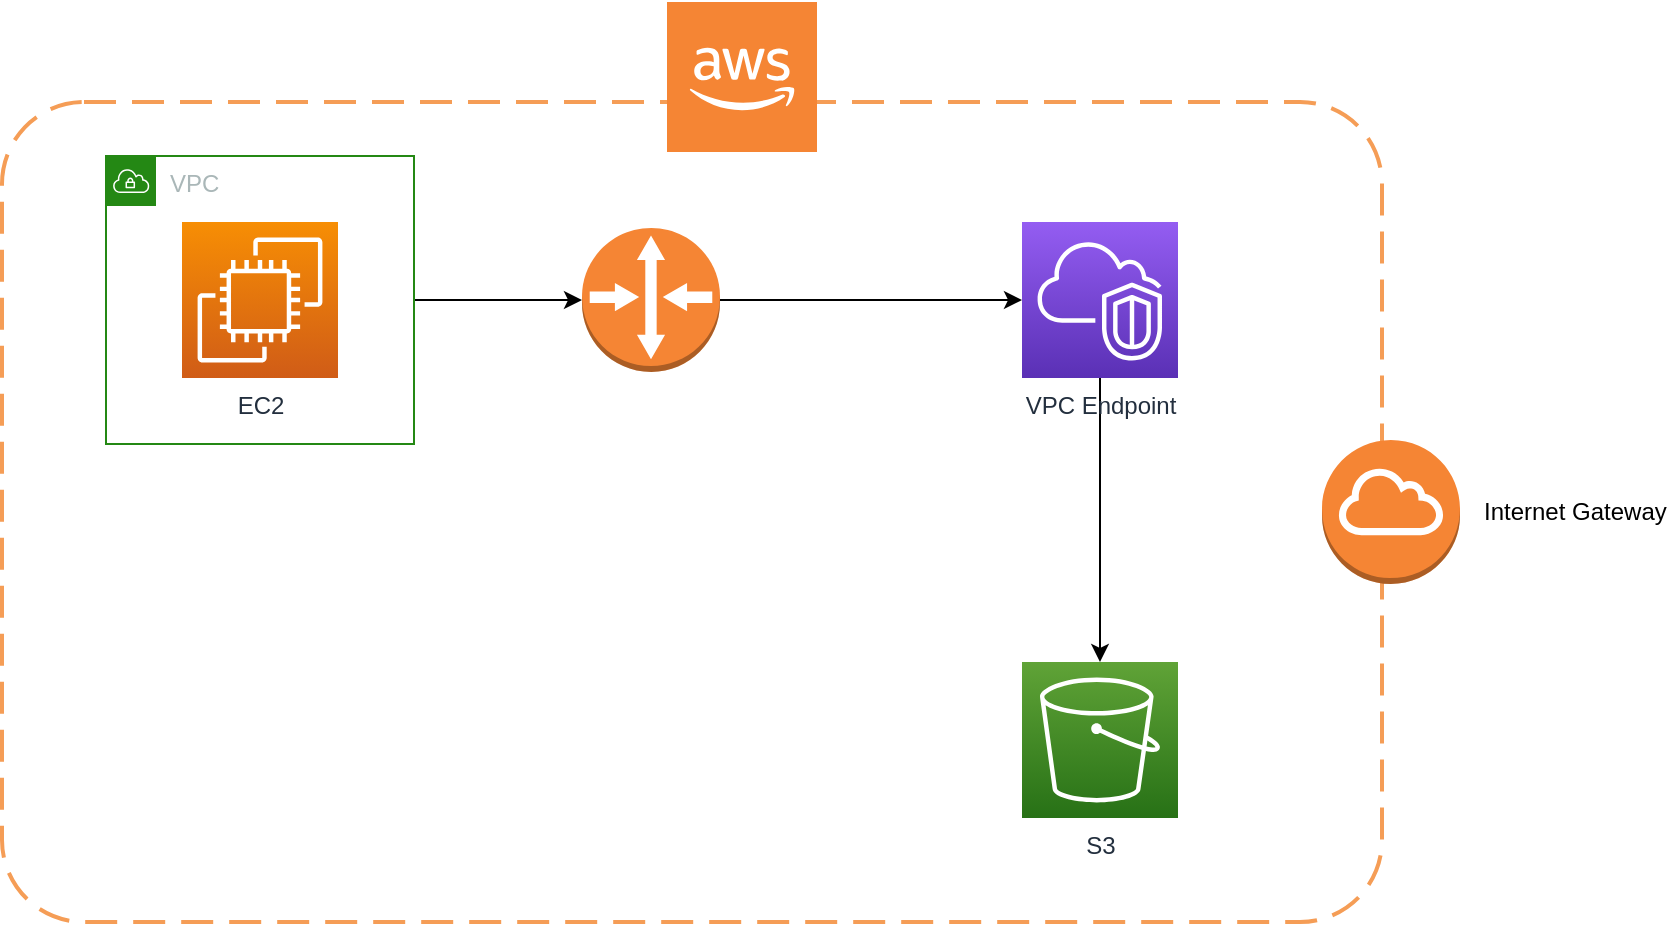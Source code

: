<mxfile version="21.2.8" type="device">
  <diagram name="Page-1" id="_UZl_EfV4ix5ZhXa6Rl7">
    <mxGraphModel dx="1098" dy="834" grid="1" gridSize="10" guides="1" tooltips="1" connect="1" arrows="1" fold="1" page="1" pageScale="1" pageWidth="850" pageHeight="1100" math="0" shadow="0">
      <root>
        <mxCell id="0" />
        <mxCell id="1" parent="0" />
        <mxCell id="kUtB4awKa2FdyR1kNwDj-9" value="" style="rounded=1;arcSize=10;dashed=1;strokeColor=#F59D56;fillColor=none;gradientColor=none;dashPattern=8 4;strokeWidth=2;" vertex="1" parent="1">
          <mxGeometry x="100" y="240" width="690" height="410" as="geometry" />
        </mxCell>
        <mxCell id="kUtB4awKa2FdyR1kNwDj-2" value="EC2" style="sketch=0;points=[[0,0,0],[0.25,0,0],[0.5,0,0],[0.75,0,0],[1,0,0],[0,1,0],[0.25,1,0],[0.5,1,0],[0.75,1,0],[1,1,0],[0,0.25,0],[0,0.5,0],[0,0.75,0],[1,0.25,0],[1,0.5,0],[1,0.75,0]];outlineConnect=0;fontColor=#232F3E;gradientColor=#F78E04;gradientDirection=north;fillColor=#D05C17;strokeColor=#ffffff;dashed=0;verticalLabelPosition=bottom;verticalAlign=top;align=center;html=1;fontSize=12;fontStyle=0;aspect=fixed;shape=mxgraph.aws4.resourceIcon;resIcon=mxgraph.aws4.ec2;" vertex="1" parent="1">
          <mxGeometry x="190" y="300" width="78" height="78" as="geometry" />
        </mxCell>
        <mxCell id="kUtB4awKa2FdyR1kNwDj-6" style="edgeStyle=orthogonalEdgeStyle;rounded=0;orthogonalLoop=1;jettySize=auto;html=1;" edge="1" parent="1" source="kUtB4awKa2FdyR1kNwDj-3" target="kUtB4awKa2FdyR1kNwDj-4">
          <mxGeometry relative="1" as="geometry" />
        </mxCell>
        <mxCell id="kUtB4awKa2FdyR1kNwDj-3" value="" style="outlineConnect=0;dashed=0;verticalLabelPosition=bottom;verticalAlign=top;align=center;html=1;shape=mxgraph.aws3.router;fillColor=#F58534;gradientColor=none;" vertex="1" parent="1">
          <mxGeometry x="390" y="303" width="69" height="72" as="geometry" />
        </mxCell>
        <mxCell id="kUtB4awKa2FdyR1kNwDj-8" style="edgeStyle=orthogonalEdgeStyle;rounded=0;orthogonalLoop=1;jettySize=auto;html=1;" edge="1" parent="1" source="kUtB4awKa2FdyR1kNwDj-4" target="kUtB4awKa2FdyR1kNwDj-7">
          <mxGeometry relative="1" as="geometry" />
        </mxCell>
        <mxCell id="kUtB4awKa2FdyR1kNwDj-4" value="VPC Endpoint" style="sketch=0;points=[[0,0,0],[0.25,0,0],[0.5,0,0],[0.75,0,0],[1,0,0],[0,1,0],[0.25,1,0],[0.5,1,0],[0.75,1,0],[1,1,0],[0,0.25,0],[0,0.5,0],[0,0.75,0],[1,0.25,0],[1,0.5,0],[1,0.75,0]];outlineConnect=0;fontColor=#232F3E;gradientColor=#945DF2;gradientDirection=north;fillColor=#5A30B5;strokeColor=#ffffff;dashed=0;verticalLabelPosition=bottom;verticalAlign=top;align=center;html=1;fontSize=12;fontStyle=0;aspect=fixed;shape=mxgraph.aws4.resourceIcon;resIcon=mxgraph.aws4.vpc;" vertex="1" parent="1">
          <mxGeometry x="610" y="300" width="78" height="78" as="geometry" />
        </mxCell>
        <mxCell id="kUtB4awKa2FdyR1kNwDj-7" value="S3" style="sketch=0;points=[[0,0,0],[0.25,0,0],[0.5,0,0],[0.75,0,0],[1,0,0],[0,1,0],[0.25,1,0],[0.5,1,0],[0.75,1,0],[1,1,0],[0,0.25,0],[0,0.5,0],[0,0.75,0],[1,0.25,0],[1,0.5,0],[1,0.75,0]];outlineConnect=0;fontColor=#232F3E;gradientColor=#60A337;gradientDirection=north;fillColor=#277116;strokeColor=#ffffff;dashed=0;verticalLabelPosition=bottom;verticalAlign=top;align=center;html=1;fontSize=12;fontStyle=0;aspect=fixed;shape=mxgraph.aws4.resourceIcon;resIcon=mxgraph.aws4.s3;" vertex="1" parent="1">
          <mxGeometry x="610" y="520" width="78" height="78" as="geometry" />
        </mxCell>
        <mxCell id="kUtB4awKa2FdyR1kNwDj-10" value="Internet Gateway" style="outlineConnect=0;dashed=0;verticalLabelPosition=middle;verticalAlign=middle;align=left;html=1;shape=mxgraph.aws3.internet_gateway;fillColor=#F58534;gradientColor=none;labelPosition=right;spacingLeft=10;" vertex="1" parent="1">
          <mxGeometry x="760" y="409" width="69" height="72" as="geometry" />
        </mxCell>
        <mxCell id="kUtB4awKa2FdyR1kNwDj-11" value="" style="outlineConnect=0;dashed=0;verticalLabelPosition=bottom;verticalAlign=top;align=center;html=1;shape=mxgraph.aws3.cloud_2;fillColor=#F58534;gradientColor=none;" vertex="1" parent="1">
          <mxGeometry x="432.5" y="190" width="75" height="75" as="geometry" />
        </mxCell>
        <mxCell id="kUtB4awKa2FdyR1kNwDj-13" style="edgeStyle=orthogonalEdgeStyle;rounded=0;orthogonalLoop=1;jettySize=auto;html=1;exitX=1;exitY=0.5;exitDx=0;exitDy=0;" edge="1" parent="1" source="kUtB4awKa2FdyR1kNwDj-12" target="kUtB4awKa2FdyR1kNwDj-3">
          <mxGeometry relative="1" as="geometry" />
        </mxCell>
        <mxCell id="kUtB4awKa2FdyR1kNwDj-12" value="VPC" style="points=[[0,0],[0.25,0],[0.5,0],[0.75,0],[1,0],[1,0.25],[1,0.5],[1,0.75],[1,1],[0.75,1],[0.5,1],[0.25,1],[0,1],[0,0.75],[0,0.5],[0,0.25]];outlineConnect=0;gradientColor=none;html=1;whiteSpace=wrap;fontSize=12;fontStyle=0;container=1;pointerEvents=0;collapsible=0;recursiveResize=0;shape=mxgraph.aws4.group;grIcon=mxgraph.aws4.group_vpc;strokeColor=#248814;fillColor=none;verticalAlign=top;align=left;spacingLeft=30;fontColor=#AAB7B8;dashed=0;" vertex="1" parent="1">
          <mxGeometry x="152" y="267" width="154" height="144" as="geometry" />
        </mxCell>
      </root>
    </mxGraphModel>
  </diagram>
</mxfile>
